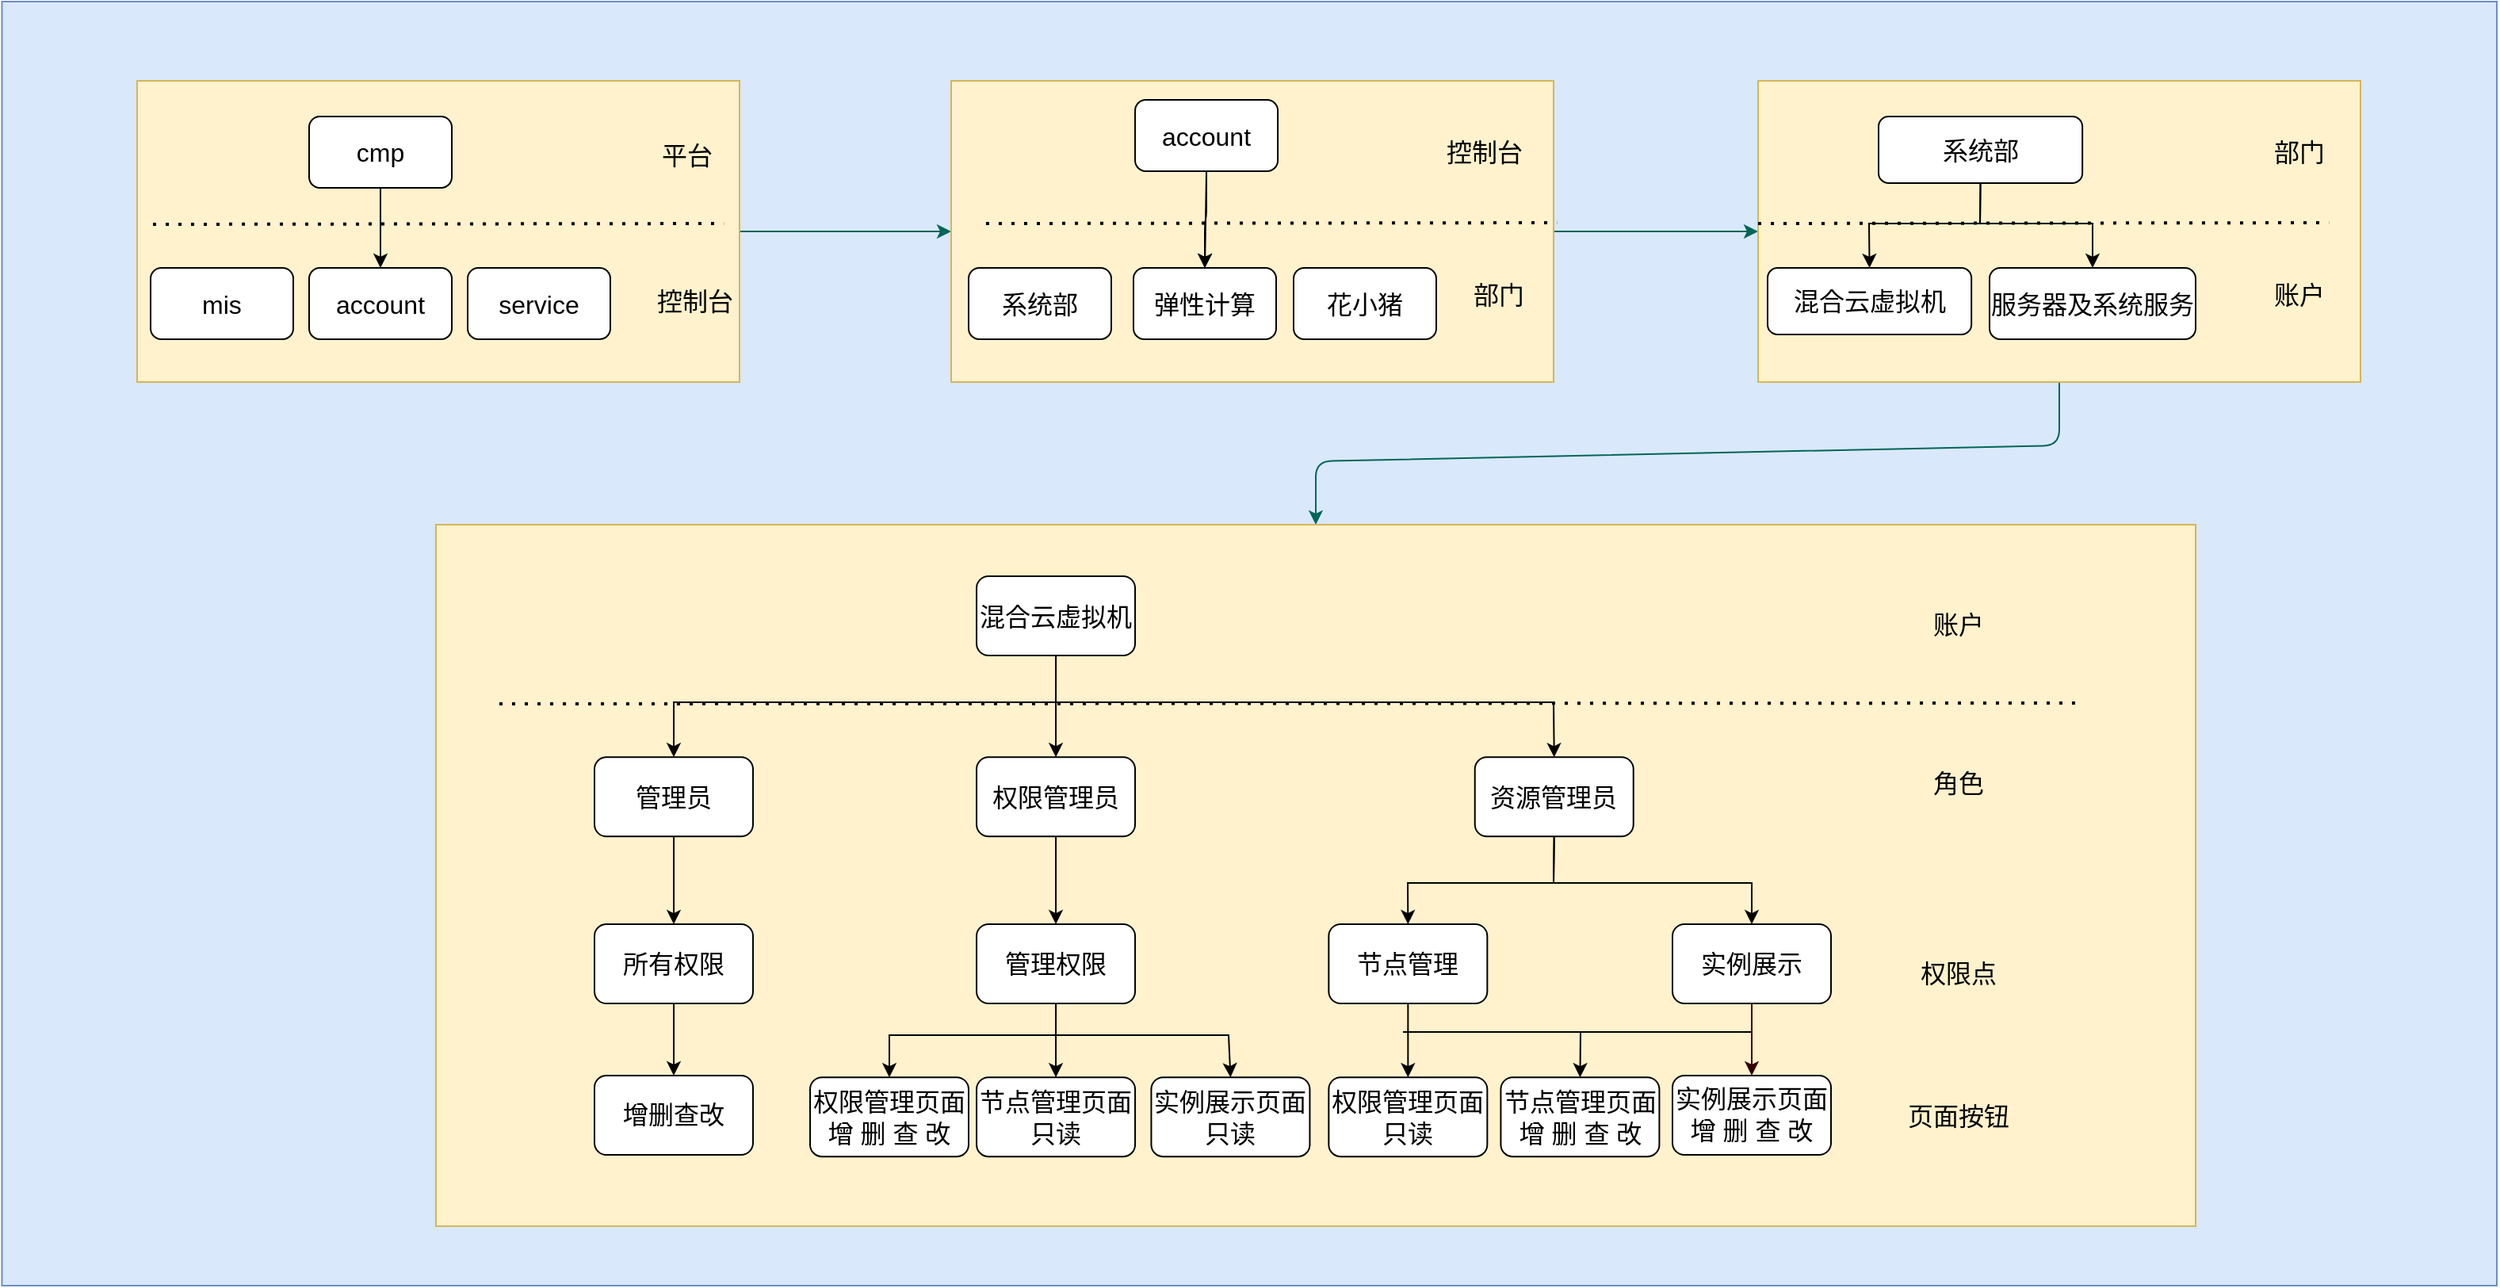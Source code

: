 <mxfile version="17.5.0" type="github">
  <diagram id="C2fSY1v2SiZeoUbDoYyL" name="Page-1">
    <mxGraphModel dx="2033" dy="1017" grid="1" gridSize="10" guides="1" tooltips="1" connect="1" arrows="1" fold="1" page="1" pageScale="1" pageWidth="1169" pageHeight="827" math="0" shadow="0">
      <root>
        <mxCell id="0" />
        <mxCell id="1" parent="0" />
        <mxCell id="RCpCHY5iKIiHO_AiIjEv-93" value="" style="rounded=0;whiteSpace=wrap;html=1;fontSize=14;fillColor=#dae8fc;strokeColor=#6c8ebf;" vertex="1" parent="1">
          <mxGeometry x="166.22" y="210" width="1573.78" height="810" as="geometry" />
        </mxCell>
        <mxCell id="RCpCHY5iKIiHO_AiIjEv-123" value="" style="endArrow=classic;html=1;rounded=1;sketch=0;fontColor=#5C5C5C;strokeColor=#006658;fillColor=#21C0A5;curved=0;exitX=0.5;exitY=1;exitDx=0;exitDy=0;entryX=0.5;entryY=0;entryDx=0;entryDy=0;fontSize=16;" edge="1" parent="1" source="RCpCHY5iKIiHO_AiIjEv-96" target="RCpCHY5iKIiHO_AiIjEv-97">
          <mxGeometry width="50" height="50" relative="1" as="geometry">
            <mxPoint x="100" y="660" as="sourcePoint" />
            <mxPoint x="150" y="610" as="targetPoint" />
            <Array as="points">
              <mxPoint x="1464" y="490" />
              <mxPoint x="995" y="500" />
            </Array>
          </mxGeometry>
        </mxCell>
        <mxCell id="RCpCHY5iKIiHO_AiIjEv-124" value="" style="endArrow=classic;html=1;rounded=1;sketch=0;fontColor=#5C5C5C;strokeColor=#006658;fillColor=#21C0A5;curved=0;exitX=1;exitY=0.5;exitDx=0;exitDy=0;entryX=0;entryY=0.5;entryDx=0;entryDy=0;fontSize=16;" edge="1" parent="1" source="RCpCHY5iKIiHO_AiIjEv-94" target="RCpCHY5iKIiHO_AiIjEv-95">
          <mxGeometry width="50" height="50" relative="1" as="geometry">
            <mxPoint x="730" y="110" as="sourcePoint" />
            <mxPoint x="780" y="60" as="targetPoint" />
          </mxGeometry>
        </mxCell>
        <mxCell id="RCpCHY5iKIiHO_AiIjEv-125" value="" style="endArrow=classic;html=1;rounded=1;sketch=0;fontColor=#5C5C5C;strokeColor=#006658;fillColor=#21C0A5;curved=0;exitX=1;exitY=0.5;exitDx=0;exitDy=0;entryX=0;entryY=0.5;entryDx=0;entryDy=0;fontSize=16;" edge="1" parent="1" source="RCpCHY5iKIiHO_AiIjEv-95" target="RCpCHY5iKIiHO_AiIjEv-96">
          <mxGeometry width="50" height="50" relative="1" as="geometry">
            <mxPoint x="1200" y="80" as="sourcePoint" />
            <mxPoint x="1250" y="30" as="targetPoint" />
          </mxGeometry>
        </mxCell>
        <mxCell id="RCpCHY5iKIiHO_AiIjEv-103" value="" style="endArrow=none;dashed=1;html=1;dashPattern=1 3;strokeWidth=2;rounded=0;fontSize=16;" edge="1" parent="1">
          <mxGeometry width="50" height="50" relative="1" as="geometry">
            <mxPoint x="480" y="775" as="sourcePoint" />
            <mxPoint x="1470" y="775" as="targetPoint" />
          </mxGeometry>
        </mxCell>
        <mxCell id="RCpCHY5iKIiHO_AiIjEv-104" value="" style="endArrow=none;dashed=1;html=1;dashPattern=1 3;strokeWidth=2;rounded=0;fontSize=16;" edge="1" parent="1">
          <mxGeometry width="50" height="50" relative="1" as="geometry">
            <mxPoint x="490" y="865" as="sourcePoint" />
            <mxPoint x="1470" y="865" as="targetPoint" />
          </mxGeometry>
        </mxCell>
        <mxCell id="RCpCHY5iKIiHO_AiIjEv-97" value="" style="rounded=0;whiteSpace=wrap;html=1;fontSize=16;fillColor=#fff2cc;strokeColor=#d6b656;container=0;" vertex="1" parent="1">
          <mxGeometry x="440" y="540" width="1110" height="442.5" as="geometry" />
        </mxCell>
        <mxCell id="RCpCHY5iKIiHO_AiIjEv-88" value="&lt;font style=&quot;font-size: 16px;&quot;&gt;账户&lt;/font&gt;" style="text;html=1;resizable=0;autosize=1;align=center;verticalAlign=middle;points=[];fillColor=none;strokeColor=none;rounded=0;fontSize=16;" vertex="1" parent="1">
          <mxGeometry x="1375" y="592.5" width="50" height="20" as="geometry" />
        </mxCell>
        <mxCell id="RCpCHY5iKIiHO_AiIjEv-89" value="&lt;font style=&quot;font-size: 16px;&quot;&gt;角色&lt;/font&gt;" style="text;html=1;resizable=0;autosize=1;align=center;verticalAlign=middle;points=[];fillColor=none;strokeColor=none;rounded=0;fontSize=16;" vertex="1" parent="1">
          <mxGeometry x="1375" y="692.5" width="50" height="20" as="geometry" />
        </mxCell>
        <mxCell id="RCpCHY5iKIiHO_AiIjEv-90" value="&lt;font style=&quot;font-size: 16px;&quot;&gt;权限点&lt;/font&gt;" style="text;html=1;resizable=0;autosize=1;align=center;verticalAlign=middle;points=[];fillColor=none;strokeColor=none;rounded=0;fontSize=16;" vertex="1" parent="1">
          <mxGeometry x="1370" y="812.5" width="60" height="20" as="geometry" />
        </mxCell>
        <mxCell id="RCpCHY5iKIiHO_AiIjEv-91" value="&lt;font style=&quot;font-size: 16px;&quot;&gt;页面按钮&lt;/font&gt;" style="text;html=1;resizable=0;autosize=1;align=center;verticalAlign=middle;points=[];fillColor=none;strokeColor=none;rounded=0;fontSize=16;" vertex="1" parent="1">
          <mxGeometry x="1360" y="902.5" width="80" height="20" as="geometry" />
        </mxCell>
        <mxCell id="RCpCHY5iKIiHO_AiIjEv-94" value="" style="rounded=0;whiteSpace=wrap;html=1;fontSize=16;fillColor=#fff2cc;strokeColor=#d6b656;" vertex="1" parent="1">
          <mxGeometry x="251.5" y="260" width="380" height="190" as="geometry" />
        </mxCell>
        <mxCell id="RCpCHY5iKIiHO_AiIjEv-30" value="cmp" style="rounded=1;whiteSpace=wrap;html=1;fontSize=16;" vertex="1" parent="1">
          <mxGeometry x="360.005" y="282.5" width="90" height="45" as="geometry" />
        </mxCell>
        <mxCell id="RCpCHY5iKIiHO_AiIjEv-35" value="account" style="rounded=1;whiteSpace=wrap;html=1;fontSize=16;" vertex="1" parent="1">
          <mxGeometry x="360.005" y="378" width="90" height="45" as="geometry" />
        </mxCell>
        <mxCell id="RCpCHY5iKIiHO_AiIjEv-38" value="mis" style="rounded=1;whiteSpace=wrap;html=1;fontSize=16;" vertex="1" parent="1">
          <mxGeometry x="260" y="378" width="90" height="45" as="geometry" />
        </mxCell>
        <mxCell id="RCpCHY5iKIiHO_AiIjEv-39" value="service" style="rounded=1;whiteSpace=wrap;html=1;fontSize=16;" vertex="1" parent="1">
          <mxGeometry x="459.999" y="378" width="90" height="45" as="geometry" />
        </mxCell>
        <mxCell id="RCpCHY5iKIiHO_AiIjEv-40" value="" style="endArrow=classic;html=1;rounded=0;exitX=0.5;exitY=1;exitDx=0;exitDy=0;entryX=0.5;entryY=0;entryDx=0;entryDy=0;fontSize=16;" edge="1" parent="1" source="RCpCHY5iKIiHO_AiIjEv-30" target="RCpCHY5iKIiHO_AiIjEv-35">
          <mxGeometry width="50" height="50" relative="1" as="geometry">
            <mxPoint x="593.023" y="343" as="sourcePoint" />
            <mxPoint x="627.227" y="308" as="targetPoint" />
          </mxGeometry>
        </mxCell>
        <mxCell id="RCpCHY5iKIiHO_AiIjEv-108" value="&lt;font style=&quot;font-size: 16px;&quot;&gt;平台&lt;/font&gt;" style="text;html=1;resizable=0;autosize=1;align=center;verticalAlign=middle;points=[];fillColor=none;strokeColor=none;rounded=0;fontSize=16;" vertex="1" parent="1">
          <mxGeometry x="572.5" y="297" width="50" height="20" as="geometry" />
        </mxCell>
        <mxCell id="RCpCHY5iKIiHO_AiIjEv-110" value="" style="endArrow=none;dashed=1;html=1;dashPattern=1 3;strokeWidth=2;rounded=0;fontSize=16;entryX=0.943;entryY=0.462;entryDx=0;entryDy=0;entryPerimeter=0;" edge="1" parent="1">
          <mxGeometry width="50" height="50" relative="1" as="geometry">
            <mxPoint x="261.5" y="350.5" as="sourcePoint" />
            <mxPoint x="621.6" y="350" as="targetPoint" />
          </mxGeometry>
        </mxCell>
        <mxCell id="RCpCHY5iKIiHO_AiIjEv-111" value="&lt;font style=&quot;font-size: 16px;&quot;&gt;控制台&lt;/font&gt;" style="text;html=1;resizable=0;autosize=1;align=center;verticalAlign=middle;points=[];fillColor=none;strokeColor=none;rounded=0;fontSize=16;" vertex="1" parent="1">
          <mxGeometry x="572.5" y="389" width="60" height="20" as="geometry" />
        </mxCell>
        <mxCell id="RCpCHY5iKIiHO_AiIjEv-96" value="" style="rounded=0;whiteSpace=wrap;html=1;fontSize=16;fillColor=#fff2cc;strokeColor=#d6b656;" vertex="1" parent="1">
          <mxGeometry x="1274" y="260" width="380" height="190" as="geometry" />
        </mxCell>
        <mxCell id="RCpCHY5iKIiHO_AiIjEv-114" value="&lt;font style=&quot;font-size: 16px;&quot;&gt;部门&lt;/font&gt;" style="text;html=1;resizable=0;autosize=1;align=center;verticalAlign=middle;points=[];fillColor=none;strokeColor=none;rounded=0;fontSize=16;" vertex="1" parent="1">
          <mxGeometry x="1590" y="295" width="50" height="20" as="geometry" />
        </mxCell>
        <mxCell id="RCpCHY5iKIiHO_AiIjEv-115" value="&lt;font style=&quot;font-size: 16px;&quot;&gt;账户&lt;/font&gt;" style="text;html=1;resizable=0;autosize=1;align=center;verticalAlign=middle;points=[];fillColor=none;strokeColor=none;rounded=0;fontSize=16;" vertex="1" parent="1">
          <mxGeometry x="1590" y="385" width="50" height="20" as="geometry" />
        </mxCell>
        <mxCell id="RCpCHY5iKIiHO_AiIjEv-58" value="系统部" style="rounded=1;whiteSpace=wrap;html=1;fontSize=16;" vertex="1" parent="1">
          <mxGeometry x="1350" y="282.5" width="128.571" height="42" as="geometry" />
        </mxCell>
        <mxCell id="RCpCHY5iKIiHO_AiIjEv-59" value="服务器及系统服务" style="rounded=1;whiteSpace=wrap;html=1;fontSize=16;" vertex="1" parent="1">
          <mxGeometry x="1419.999" y="378" width="130" height="45" as="geometry" />
        </mxCell>
        <mxCell id="RCpCHY5iKIiHO_AiIjEv-60" value="混合云虚拟机" style="rounded=1;whiteSpace=wrap;html=1;fontSize=16;" vertex="1" parent="1">
          <mxGeometry x="1280" y="378" width="128.571" height="42" as="geometry" />
        </mxCell>
        <mxCell id="RCpCHY5iKIiHO_AiIjEv-62" value="" style="endArrow=classic;html=1;rounded=0;exitX=0.5;exitY=1;exitDx=0;exitDy=0;entryX=0.5;entryY=0;entryDx=0;entryDy=0;fontSize=16;" edge="1" parent="1" source="RCpCHY5iKIiHO_AiIjEv-58" target="RCpCHY5iKIiHO_AiIjEv-59">
          <mxGeometry width="50" height="50" relative="1" as="geometry">
            <mxPoint x="1697.143" y="343" as="sourcePoint" />
            <mxPoint x="1750.714" y="308" as="targetPoint" />
            <Array as="points">
              <mxPoint x="1414" y="350" />
              <mxPoint x="1485" y="350" />
            </Array>
          </mxGeometry>
        </mxCell>
        <mxCell id="RCpCHY5iKIiHO_AiIjEv-63" value="" style="endArrow=classic;html=1;rounded=0;entryX=0.5;entryY=0;entryDx=0;entryDy=0;fontSize=16;exitX=0.5;exitY=1;exitDx=0;exitDy=0;" edge="1" parent="1" target="RCpCHY5iKIiHO_AiIjEv-60" source="RCpCHY5iKIiHO_AiIjEv-58">
          <mxGeometry width="50" height="50" relative="1" as="geometry">
            <mxPoint x="1429.286" y="322" as="sourcePoint" />
            <mxPoint x="1300.714" y="315" as="targetPoint" />
            <Array as="points">
              <mxPoint x="1414" y="350" />
              <mxPoint x="1344" y="350" />
            </Array>
          </mxGeometry>
        </mxCell>
        <mxCell id="RCpCHY5iKIiHO_AiIjEv-107" value="" style="endArrow=none;dashed=1;html=1;dashPattern=1 3;strokeWidth=2;rounded=0;fontSize=16;entryX=0.943;entryY=0.462;entryDx=0;entryDy=0;entryPerimeter=0;" edge="1" parent="1">
          <mxGeometry width="50" height="50" relative="1" as="geometry">
            <mxPoint x="1274" y="350" as="sourcePoint" />
            <mxPoint x="1634.1" y="349.5" as="targetPoint" />
          </mxGeometry>
        </mxCell>
        <mxCell id="RCpCHY5iKIiHO_AiIjEv-95" value="" style="rounded=0;whiteSpace=wrap;html=1;fontSize=16;fillColor=#fff2cc;strokeColor=#d6b656;" vertex="1" parent="1">
          <mxGeometry x="765" y="260" width="380" height="190" as="geometry" />
        </mxCell>
        <mxCell id="RCpCHY5iKIiHO_AiIjEv-112" value="&lt;font style=&quot;font-size: 16px;&quot;&gt;控制台&lt;/font&gt;" style="text;html=1;resizable=0;autosize=1;align=center;verticalAlign=middle;points=[];fillColor=none;strokeColor=none;rounded=0;fontSize=16;" vertex="1" parent="1">
          <mxGeometry x="1071" y="295" width="60" height="20" as="geometry" />
        </mxCell>
        <mxCell id="RCpCHY5iKIiHO_AiIjEv-113" value="&lt;font style=&quot;font-size: 16px;&quot;&gt;部门&lt;/font&gt;" style="text;html=1;resizable=0;autosize=1;align=center;verticalAlign=middle;points=[];fillColor=none;strokeColor=none;rounded=0;fontSize=16;" vertex="1" parent="1">
          <mxGeometry x="1085" y="385" width="50" height="20" as="geometry" />
        </mxCell>
        <mxCell id="RCpCHY5iKIiHO_AiIjEv-136" value="" style="edgeStyle=orthogonalEdgeStyle;curved=0;rounded=1;sketch=0;orthogonalLoop=1;jettySize=auto;html=1;fontSize=16;fontColor=#5C5C5C;strokeColor=#000000;fillColor=#21C0A5;" edge="1" parent="1" source="RCpCHY5iKIiHO_AiIjEv-43" target="RCpCHY5iKIiHO_AiIjEv-44">
          <mxGeometry relative="1" as="geometry" />
        </mxCell>
        <mxCell id="RCpCHY5iKIiHO_AiIjEv-43" value="account" style="rounded=1;whiteSpace=wrap;html=1;fontSize=16;" vertex="1" parent="1">
          <mxGeometry x="881.031" y="272" width="90" height="45" as="geometry" />
        </mxCell>
        <mxCell id="RCpCHY5iKIiHO_AiIjEv-44" value="弹性计算" style="rounded=1;whiteSpace=wrap;html=1;fontSize=16;" vertex="1" parent="1">
          <mxGeometry x="880.001" y="378" width="90" height="45" as="geometry" />
        </mxCell>
        <mxCell id="RCpCHY5iKIiHO_AiIjEv-45" value="系统部" style="rounded=1;whiteSpace=wrap;html=1;fontSize=16;" vertex="1" parent="1">
          <mxGeometry x="776" y="378" width="90" height="45" as="geometry" />
        </mxCell>
        <mxCell id="RCpCHY5iKIiHO_AiIjEv-46" value="花小猪" style="rounded=1;whiteSpace=wrap;html=1;fontSize=16;" vertex="1" parent="1">
          <mxGeometry x="981.002" y="378" width="90" height="45" as="geometry" />
        </mxCell>
        <mxCell id="RCpCHY5iKIiHO_AiIjEv-47" value="" style="endArrow=classic;html=1;rounded=0;exitX=0.5;exitY=1;exitDx=0;exitDy=0;entryX=0.5;entryY=0;entryDx=0;entryDy=0;fontSize=16;" edge="1" parent="1" source="RCpCHY5iKIiHO_AiIjEv-43" target="RCpCHY5iKIiHO_AiIjEv-44">
          <mxGeometry width="50" height="50" relative="1" as="geometry">
            <mxPoint x="1096.455" y="343" as="sourcePoint" />
            <mxPoint x="1130.545" y="308" as="targetPoint" />
          </mxGeometry>
        </mxCell>
        <mxCell id="RCpCHY5iKIiHO_AiIjEv-109" value="" style="endArrow=none;dashed=1;html=1;dashPattern=1 3;strokeWidth=2;rounded=0;fontSize=16;entryX=0.943;entryY=0.462;entryDx=0;entryDy=0;entryPerimeter=0;" edge="1" parent="1">
          <mxGeometry width="50" height="50" relative="1" as="geometry">
            <mxPoint x="787" y="350" as="sourcePoint" />
            <mxPoint x="1147.1" y="349.5" as="targetPoint" />
          </mxGeometry>
        </mxCell>
        <mxCell id="RCpCHY5iKIiHO_AiIjEv-15" value="混合云虚拟机" style="rounded=1;whiteSpace=wrap;html=1;fontSize=16;" vertex="1" parent="1">
          <mxGeometry x="781.025" y="572.5" width="100" height="50" as="geometry" />
        </mxCell>
        <mxCell id="RCpCHY5iKIiHO_AiIjEv-19" value="管理员" style="rounded=1;whiteSpace=wrap;html=1;fontSize=16;" vertex="1" parent="1">
          <mxGeometry x="540.0" y="686.646" width="100" height="50" as="geometry" />
        </mxCell>
        <mxCell id="RCpCHY5iKIiHO_AiIjEv-22" value="权限管理员" style="rounded=1;whiteSpace=wrap;html=1;fontSize=16;" vertex="1" parent="1">
          <mxGeometry x="781.025" y="686.646" width="100" height="50" as="geometry" />
        </mxCell>
        <mxCell id="RCpCHY5iKIiHO_AiIjEv-23" value="所有权限" style="rounded=1;whiteSpace=wrap;html=1;fontSize=16;" vertex="1" parent="1">
          <mxGeometry x="540.0" y="792.012" width="100" height="50" as="geometry" />
        </mxCell>
        <mxCell id="RCpCHY5iKIiHO_AiIjEv-24" value="管理权限" style="rounded=1;whiteSpace=wrap;html=1;fontSize=16;" vertex="1" parent="1">
          <mxGeometry x="781.025" y="792.012" width="100" height="50" as="geometry" />
        </mxCell>
        <mxCell id="RCpCHY5iKIiHO_AiIjEv-25" value="资源管理员" style="rounded=1;whiteSpace=wrap;html=1;fontSize=16;" vertex="1" parent="1">
          <mxGeometry x="1095.368" y="686.646" width="100" height="50" as="geometry" />
        </mxCell>
        <mxCell id="RCpCHY5iKIiHO_AiIjEv-26" value="增删查改" style="rounded=1;whiteSpace=wrap;html=1;fontSize=16;" vertex="1" parent="1">
          <mxGeometry x="539.997" y="887.498" width="100" height="50" as="geometry" />
        </mxCell>
        <mxCell id="RCpCHY5iKIiHO_AiIjEv-27" value="节点管理" style="rounded=1;whiteSpace=wrap;html=1;fontSize=16;" vertex="1" parent="1">
          <mxGeometry x="1003.172" y="792.012" width="100" height="50" as="geometry" />
        </mxCell>
        <mxCell id="RCpCHY5iKIiHO_AiIjEv-28" value="实例展示" style="rounded=1;whiteSpace=wrap;html=1;fontSize=16;" vertex="1" parent="1">
          <mxGeometry x="1220.004" y="792.012" width="100" height="50" as="geometry" />
        </mxCell>
        <mxCell id="RCpCHY5iKIiHO_AiIjEv-52" value="权限管理页面&lt;br style=&quot;font-size: 16px;&quot;&gt;增 删 查 改" style="rounded=1;whiteSpace=wrap;html=1;fontSize=16;" vertex="1" parent="1">
          <mxGeometry x="675.999" y="888.598" width="100" height="50" as="geometry" />
        </mxCell>
        <mxCell id="RCpCHY5iKIiHO_AiIjEv-53" value="节点管理页面&lt;br style=&quot;font-size: 16px;&quot;&gt;只读" style="rounded=1;whiteSpace=wrap;html=1;fontSize=16;" vertex="1" parent="1">
          <mxGeometry x="781.031" y="888.598" width="100" height="50" as="geometry" />
        </mxCell>
        <mxCell id="RCpCHY5iKIiHO_AiIjEv-54" value="实例展示页面&lt;br style=&quot;font-size: 16px;&quot;&gt;只读" style="rounded=1;whiteSpace=wrap;html=1;fontSize=16;" vertex="1" parent="1">
          <mxGeometry x="891.221" y="888.598" width="100" height="50" as="geometry" />
        </mxCell>
        <mxCell id="RCpCHY5iKIiHO_AiIjEv-55" value="权限管理页面&lt;br style=&quot;font-size: 16px;&quot;&gt;只读" style="rounded=1;whiteSpace=wrap;html=1;fontSize=16;" vertex="1" parent="1">
          <mxGeometry x="1003.168" y="888.598" width="100" height="50" as="geometry" />
        </mxCell>
        <mxCell id="RCpCHY5iKIiHO_AiIjEv-56" value="节点管理页面&lt;br style=&quot;font-size: 16px;&quot;&gt;增 删 查 改" style="rounded=1;whiteSpace=wrap;html=1;fontSize=16;" vertex="1" parent="1">
          <mxGeometry x="1111.71" y="888.598" width="100" height="50" as="geometry" />
        </mxCell>
        <mxCell id="RCpCHY5iKIiHO_AiIjEv-57" value="实例展示页面&lt;br style=&quot;font-size: 16px;&quot;&gt;增 删 查 改" style="rounded=1;whiteSpace=wrap;html=1;fontSize=16;" vertex="1" parent="1">
          <mxGeometry x="1219.999" y="887.498" width="100" height="50" as="geometry" />
        </mxCell>
        <mxCell id="RCpCHY5iKIiHO_AiIjEv-65" value="" style="endArrow=classic;html=1;rounded=0;exitX=0.5;exitY=1;exitDx=0;exitDy=0;entryX=0.5;entryY=0;entryDx=0;entryDy=0;fontSize=16;" edge="1" parent="1" source="RCpCHY5iKIiHO_AiIjEv-15" target="RCpCHY5iKIiHO_AiIjEv-19">
          <mxGeometry width="50" height="50" relative="1" as="geometry">
            <mxPoint x="566.342" y="651.524" as="sourcePoint" />
            <mxPoint x="610.244" y="607.622" as="targetPoint" />
            <Array as="points">
              <mxPoint x="831" y="652" />
              <mxPoint x="590" y="652" />
            </Array>
          </mxGeometry>
        </mxCell>
        <mxCell id="RCpCHY5iKIiHO_AiIjEv-66" value="" style="endArrow=classic;html=1;rounded=0;exitX=0.5;exitY=1;exitDx=0;exitDy=0;entryX=0.5;entryY=0;entryDx=0;entryDy=0;fontSize=16;" edge="1" parent="1" source="RCpCHY5iKIiHO_AiIjEv-15" target="RCpCHY5iKIiHO_AiIjEv-22">
          <mxGeometry width="50" height="50" relative="1" as="geometry">
            <mxPoint x="842.489" y="633.963" as="sourcePoint" />
            <mxPoint x="601.464" y="695.427" as="targetPoint" />
          </mxGeometry>
        </mxCell>
        <mxCell id="RCpCHY5iKIiHO_AiIjEv-67" value="" style="endArrow=classic;html=1;rounded=0;exitX=0.5;exitY=1;exitDx=0;exitDy=0;entryX=0.5;entryY=0;entryDx=0;entryDy=0;fontSize=16;" edge="1" parent="1" source="RCpCHY5iKIiHO_AiIjEv-15" target="RCpCHY5iKIiHO_AiIjEv-25">
          <mxGeometry width="50" height="50" relative="1" as="geometry">
            <mxPoint x="842.489" y="633.963" as="sourcePoint" />
            <mxPoint x="847.318" y="695.427" as="targetPoint" />
            <Array as="points">
              <mxPoint x="831" y="652" />
              <mxPoint x="1145" y="652" />
            </Array>
          </mxGeometry>
        </mxCell>
        <mxCell id="RCpCHY5iKIiHO_AiIjEv-68" value="" style="endArrow=classic;html=1;rounded=0;exitX=0.5;exitY=1;exitDx=0;exitDy=0;entryX=0.5;entryY=0;entryDx=0;entryDy=0;fontSize=16;" edge="1" parent="1" source="RCpCHY5iKIiHO_AiIjEv-19" target="RCpCHY5iKIiHO_AiIjEv-23">
          <mxGeometry width="50" height="50" relative="1" as="geometry">
            <mxPoint x="390.731" y="818.354" as="sourcePoint" />
            <mxPoint x="434.634" y="774.451" as="targetPoint" />
          </mxGeometry>
        </mxCell>
        <mxCell id="RCpCHY5iKIiHO_AiIjEv-69" value="" style="endArrow=classic;html=1;rounded=0;exitX=0.5;exitY=1;exitDx=0;exitDy=0;entryX=0.5;entryY=0;entryDx=0;entryDy=0;fontSize=16;" edge="1" parent="1" source="RCpCHY5iKIiHO_AiIjEv-23" target="RCpCHY5iKIiHO_AiIjEv-26">
          <mxGeometry width="50" height="50" relative="1" as="geometry">
            <mxPoint x="601.464" y="748.11" as="sourcePoint" />
            <mxPoint x="601.464" y="800.793" as="targetPoint" />
          </mxGeometry>
        </mxCell>
        <mxCell id="RCpCHY5iKIiHO_AiIjEv-70" value="" style="endArrow=classic;html=1;rounded=0;entryX=0.5;entryY=0;entryDx=0;entryDy=0;exitX=0.5;exitY=1;exitDx=0;exitDy=0;fontSize=16;" edge="1" parent="1" source="RCpCHY5iKIiHO_AiIjEv-22" target="RCpCHY5iKIiHO_AiIjEv-24">
          <mxGeometry width="50" height="50" relative="1" as="geometry">
            <mxPoint x="785.854" y="800.793" as="sourcePoint" />
            <mxPoint x="829.757" y="756.89" as="targetPoint" />
          </mxGeometry>
        </mxCell>
        <mxCell id="RCpCHY5iKIiHO_AiIjEv-76" value="" style="endArrow=classic;html=1;rounded=0;exitX=0.5;exitY=1;exitDx=0;exitDy=0;entryX=0.5;entryY=0;entryDx=0;entryDy=0;fontSize=16;" edge="1" parent="1" source="RCpCHY5iKIiHO_AiIjEv-25" target="RCpCHY5iKIiHO_AiIjEv-28">
          <mxGeometry width="50" height="50" relative="1" as="geometry">
            <mxPoint x="355.609" y="897.378" as="sourcePoint" />
            <mxPoint x="399.512" y="853.476" as="targetPoint" />
            <Array as="points">
              <mxPoint x="1145" y="766" />
              <mxPoint x="1270" y="766" />
            </Array>
          </mxGeometry>
        </mxCell>
        <mxCell id="RCpCHY5iKIiHO_AiIjEv-77" value="" style="endArrow=classic;html=1;rounded=0;exitX=0.5;exitY=1;exitDx=0;exitDy=0;entryX=0.5;entryY=0;entryDx=0;entryDy=0;fontSize=16;" edge="1" parent="1" source="RCpCHY5iKIiHO_AiIjEv-25" target="RCpCHY5iKIiHO_AiIjEv-27">
          <mxGeometry width="50" height="50" relative="1" as="geometry">
            <mxPoint x="364.39" y="906.159" as="sourcePoint" />
            <mxPoint x="408.292" y="862.256" as="targetPoint" />
            <Array as="points">
              <mxPoint x="1145" y="766" />
              <mxPoint x="1053" y="766" />
            </Array>
          </mxGeometry>
        </mxCell>
        <mxCell id="RCpCHY5iKIiHO_AiIjEv-78" value="" style="endArrow=classic;html=1;rounded=0;entryX=0.5;entryY=0;entryDx=0;entryDy=0;exitX=0.5;exitY=1;exitDx=0;exitDy=0;fontSize=16;" edge="1" parent="1" source="RCpCHY5iKIiHO_AiIjEv-24" target="RCpCHY5iKIiHO_AiIjEv-54">
          <mxGeometry width="50" height="50" relative="1" as="geometry">
            <mxPoint x="935.123" y="809.573" as="sourcePoint" />
            <mxPoint x="417.073" y="871.037" as="targetPoint" />
            <Array as="points">
              <mxPoint x="831" y="862" />
              <mxPoint x="940" y="862" />
            </Array>
          </mxGeometry>
        </mxCell>
        <mxCell id="RCpCHY5iKIiHO_AiIjEv-79" value="" style="endArrow=classic;html=1;rounded=0;exitX=0.5;exitY=1;exitDx=0;exitDy=0;fontSize=16;" edge="1" parent="1" source="RCpCHY5iKIiHO_AiIjEv-24" target="RCpCHY5iKIiHO_AiIjEv-53">
          <mxGeometry width="50" height="50" relative="1" as="geometry">
            <mxPoint x="381.951" y="923.72" as="sourcePoint" />
            <mxPoint x="425.853" y="879.817" as="targetPoint" />
          </mxGeometry>
        </mxCell>
        <mxCell id="RCpCHY5iKIiHO_AiIjEv-80" value="" style="endArrow=classic;html=1;rounded=0;exitX=0.5;exitY=1;exitDx=0;exitDy=0;entryX=0.5;entryY=0;entryDx=0;entryDy=0;fontSize=16;" edge="1" parent="1" source="RCpCHY5iKIiHO_AiIjEv-24" target="RCpCHY5iKIiHO_AiIjEv-52">
          <mxGeometry width="50" height="50" relative="1" as="geometry">
            <mxPoint x="390.731" y="932.5" as="sourcePoint" />
            <mxPoint x="434.634" y="888.598" as="targetPoint" />
            <Array as="points">
              <mxPoint x="831" y="862" />
              <mxPoint x="726" y="862" />
            </Array>
          </mxGeometry>
        </mxCell>
        <mxCell id="RCpCHY5iKIiHO_AiIjEv-85" value="" style="endArrow=none;dashed=1;html=1;dashPattern=1 3;strokeWidth=2;rounded=0;fontSize=16;" edge="1" parent="1">
          <mxGeometry width="50" height="50" relative="1" as="geometry">
            <mxPoint x="480" y="653" as="sourcePoint" />
            <mxPoint x="1480" y="652.5" as="targetPoint" />
          </mxGeometry>
        </mxCell>
        <mxCell id="RCpCHY5iKIiHO_AiIjEv-126" value="" style="endArrow=classic;html=1;rounded=1;sketch=0;fontSize=16;fontColor=#5C5C5C;strokeColor=#000000;fillColor=#21C0A5;curved=0;exitX=0.5;exitY=1;exitDx=0;exitDy=0;entryX=0.5;entryY=0;entryDx=0;entryDy=0;" edge="1" parent="1" source="RCpCHY5iKIiHO_AiIjEv-27" target="RCpCHY5iKIiHO_AiIjEv-55">
          <mxGeometry width="50" height="50" relative="1" as="geometry">
            <mxPoint x="1130" y="900" as="sourcePoint" />
            <mxPoint x="1180" y="850" as="targetPoint" />
          </mxGeometry>
        </mxCell>
        <mxCell id="RCpCHY5iKIiHO_AiIjEv-127" value="" style="endArrow=classic;html=1;rounded=1;sketch=0;fontSize=16;fontColor=#5C5C5C;strokeColor=#330000;fillColor=#21C0A5;curved=0;exitX=0.5;exitY=1;exitDx=0;exitDy=0;entryX=0.5;entryY=0;entryDx=0;entryDy=0;" edge="1" parent="1" source="RCpCHY5iKIiHO_AiIjEv-28" target="RCpCHY5iKIiHO_AiIjEv-57">
          <mxGeometry width="50" height="50" relative="1" as="geometry">
            <mxPoint x="1110" y="890" as="sourcePoint" />
            <mxPoint x="1160" y="840" as="targetPoint" />
          </mxGeometry>
        </mxCell>
        <mxCell id="RCpCHY5iKIiHO_AiIjEv-134" value="" style="endArrow=none;html=1;rounded=1;sketch=0;fontSize=16;fontColor=#5C5C5C;strokeColor=#000000;fillColor=#21C0A5;curved=0;" edge="1" parent="1">
          <mxGeometry width="50" height="50" relative="1" as="geometry">
            <mxPoint x="1050" y="860" as="sourcePoint" />
            <mxPoint x="1270" y="860" as="targetPoint" />
          </mxGeometry>
        </mxCell>
        <mxCell id="RCpCHY5iKIiHO_AiIjEv-135" value="" style="endArrow=classic;html=1;rounded=1;sketch=0;fontSize=16;fontColor=#5C5C5C;strokeColor=#000000;fillColor=#21C0A5;curved=0;entryX=0.5;entryY=0;entryDx=0;entryDy=0;" edge="1" parent="1" target="RCpCHY5iKIiHO_AiIjEv-56">
          <mxGeometry width="50" height="50" relative="1" as="geometry">
            <mxPoint x="1162" y="860" as="sourcePoint" />
            <mxPoint x="1210" y="840" as="targetPoint" />
          </mxGeometry>
        </mxCell>
      </root>
    </mxGraphModel>
  </diagram>
</mxfile>
